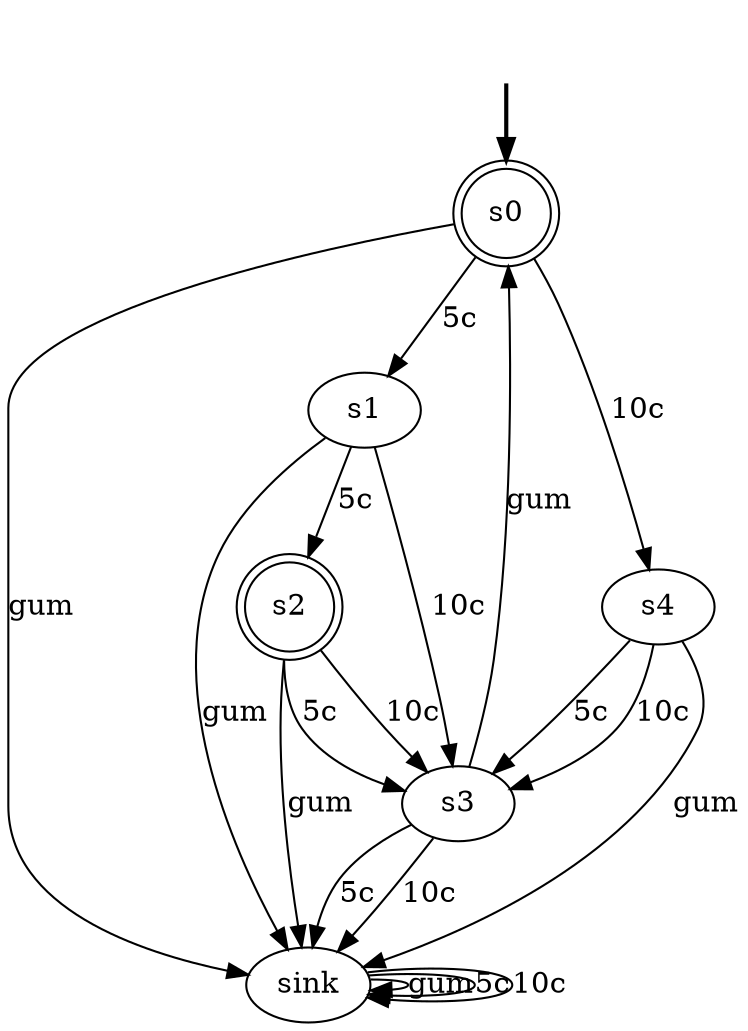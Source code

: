digraph {
	fake [style=invisible]
	s1
	s2 [shape=doublecircle]
	sink
	s0 [root=true shape=doublecircle]
	s3
	s4
	fake -> s0 [style=bold]
	s0 -> s1 [label="5c"]
	s0 -> s4 [label="10c"]
	s1 -> s2 [label="5c"]
	s1 -> s3 [label="10c"]
	s2 -> s3 [label="5c"]
	s2 -> s3 [label="10c"]
	s4 -> s3 [label="5c"]
	s4 -> s3 [label="10c"]
	s3 -> s0 [label=gum]
	s1 -> sink [label=gum]
	s2 -> sink [label=gum]
	sink -> sink [label=gum]
	sink -> sink [label="5c"]
	sink -> sink [label="10c"]
	s0 -> sink [label=gum]
	s3 -> sink [label="5c"]
	s3 -> sink [label="10c"]
	s4 -> sink [label=gum]
}
